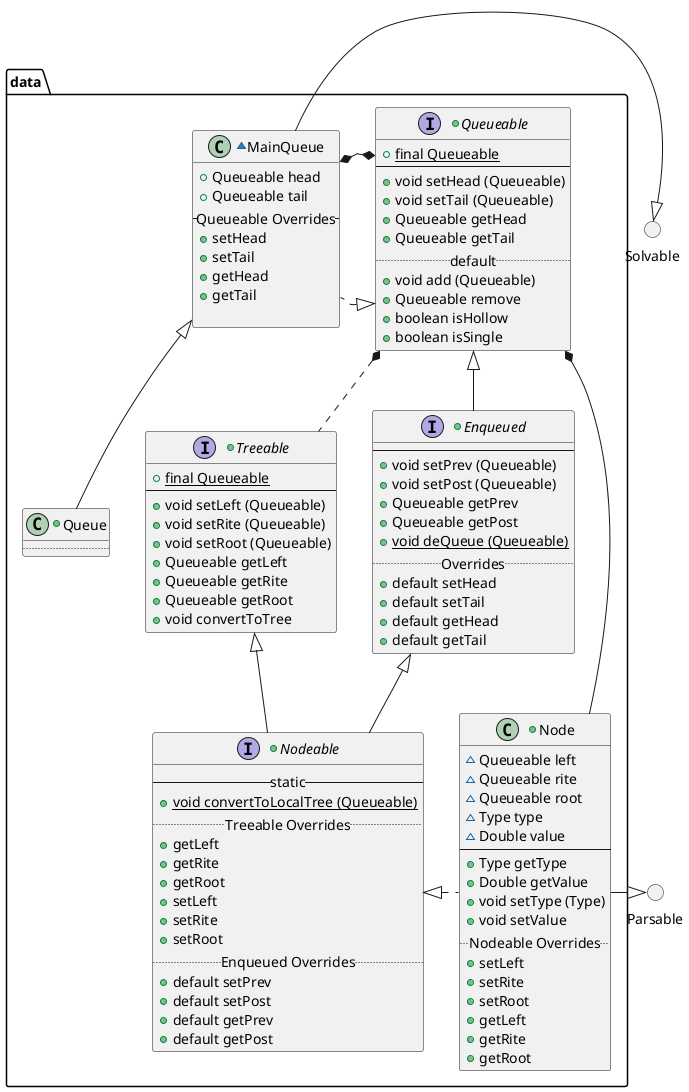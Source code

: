 @startuml

    () Solvable
    () Parsable

package data {

    +interface Queueable {
            +{field}{static}final Queueable
        --
            +{method} void setHead (Queueable)
            +{method} void setTail (Queueable)
            +{method} Queueable getHead
            +{method} Queueable getTail
        ..default..
            +{method} void add (Queueable)
            +{method} Queueable remove
            +{method} boolean isHollow
            +{method} boolean isSingle
    }

    +interface Treeable {
            +{field}{static} final Queueable
        --
            +{method} void setLeft (Queueable)
            +{method} void setRite (Queueable)
            +{method} void setRoot (Queueable)
            +{method} Queueable getLeft
            +{method} Queueable getRite
            +{method} Queueable getRoot
            +{method} void convertToTree
    }

    +interface Enqueued extends Queueable{
        --
            +{method} void setPrev (Queueable)
            +{method} void setPost (Queueable)
            +{method} Queueable getPrev
            +{method} Queueable getPost
            +{method}{static} void deQueue (Queueable)
        ..Overrides..
            +{method} default setHead
            +{method} default setTail
            +{method} default getHead
            +{method} default getTail
    }

    +interface Nodeable extends Enqueued {
        --static--
            +{method}{static} void convertToLocalTree (Queueable)
        .. Treeable Overrides..
            +{method} getLeft
            +{method} getRite
            +{method} getRoot
            +{method} setLeft
            +{method} setRite
            +{method} setRoot
        ..Enqueued Overrides..
            +{method} default setPrev
            +{method} default setPost
            +{method} default getPrev
            +{method} default getPost
    }

    ~class MainQueue implements Queueable{
            +{field} Queueable head
            +{field} Queueable tail
        -- Queueable Overrides--
            +{method} setHead
            +{method} setTail
            +{method} getHead
            +{method} getTail

    }

    +class Queue {
        ..
    }

    +class Node {
            ~{field} Queueable left
            ~{field} Queueable rite
            ~{field} Queueable root
            ~{field} Type type
            ~{field} Double value
        --
            +{method} Type getType
            +{method} Double getValue
            +{method} void setType (Type)
            +{method} void setValue
        ..Nodeable Overrides..
            +{method} setLeft
            +{method} setRite
            +{method} setRoot
            +{method} getLeft
            +{method} getRite
            +{method} getRoot
    }
}

        Queueable   *.down.     Treeable
        Treeable    <|--        Nodeable

        Queueable   *-left-*        MainQueue
        Node        .left.|>    Nodeable

        MainQueue   <|--        Queue
        Queueable   *---        Node

        MainQueue   -right-|>   Solvable
        Node        -right-|>   Parsable


@enduml